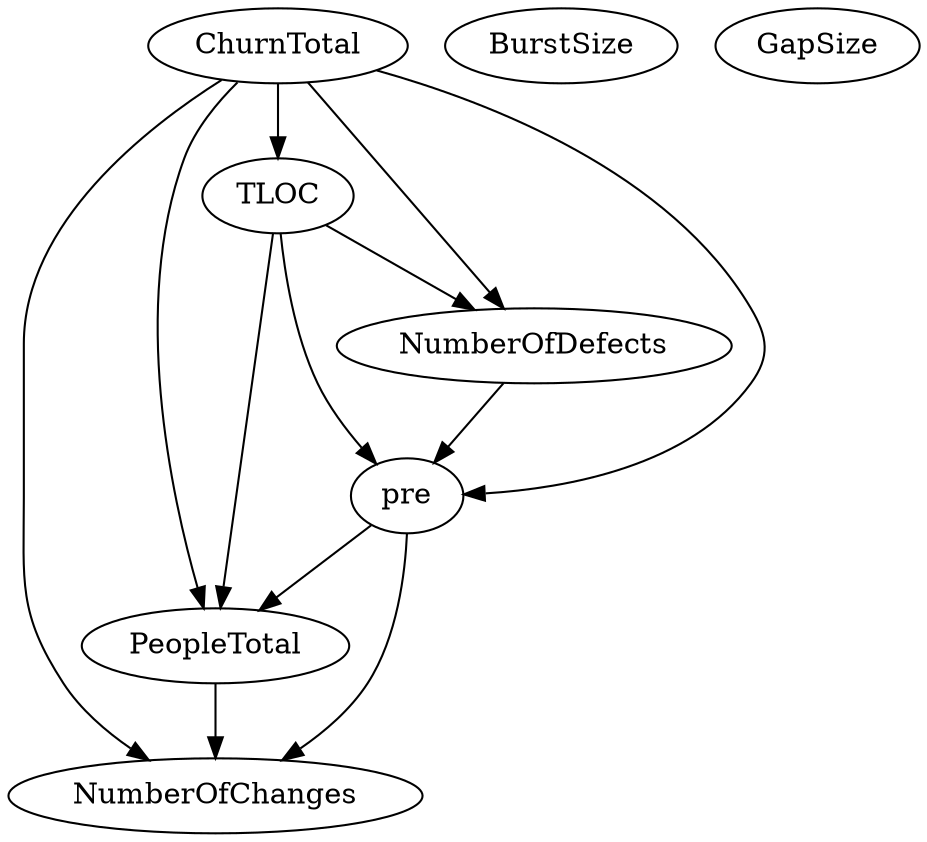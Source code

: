digraph {
   PeopleTotal;
   NumberOfChanges;
   ChurnTotal;
   TLOC;
   pre;
   NumberOfDefects;
   BurstSize;
   GapSize;
   PeopleTotal -> NumberOfChanges;
   ChurnTotal -> PeopleTotal;
   ChurnTotal -> NumberOfChanges;
   ChurnTotal -> TLOC;
   ChurnTotal -> pre;
   ChurnTotal -> NumberOfDefects;
   TLOC -> PeopleTotal;
   TLOC -> pre;
   TLOC -> NumberOfDefects;
   pre -> PeopleTotal;
   pre -> NumberOfChanges;
   NumberOfDefects -> pre;
}
